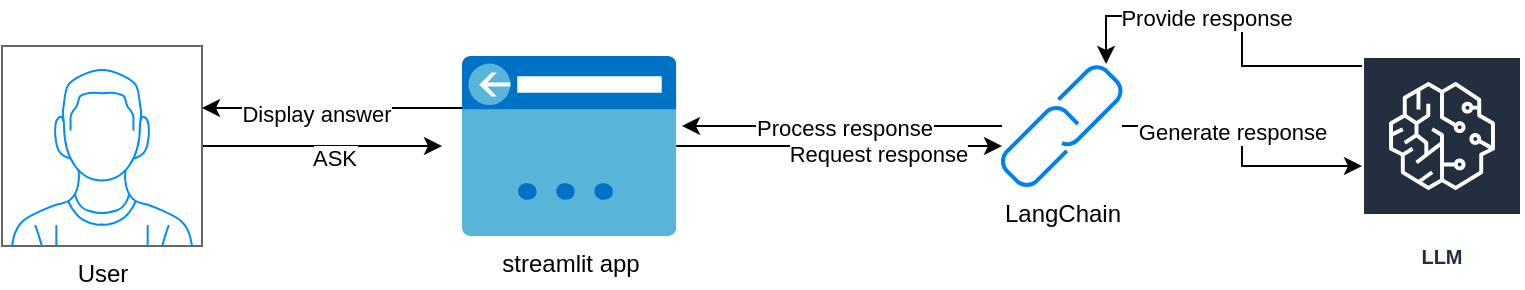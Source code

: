 <mxfile version="22.1.21" type="device">
  <diagram name="Page-1" id="v1jjAnlAyCYNUa65xsuZ">
    <mxGraphModel dx="880" dy="524" grid="1" gridSize="10" guides="1" tooltips="1" connect="1" arrows="1" fold="1" page="1" pageScale="1" pageWidth="827" pageHeight="1169" math="0" shadow="0">
      <root>
        <mxCell id="0" />
        <mxCell id="1" parent="0" />
        <mxCell id="sHygcORPj75g8tVaJS48-6" style="edgeStyle=orthogonalEdgeStyle;rounded=0;orthogonalLoop=1;jettySize=auto;html=1;" edge="1" parent="1" source="sHygcORPj75g8tVaJS48-1">
          <mxGeometry relative="1" as="geometry">
            <mxPoint x="280" y="240" as="targetPoint" />
          </mxGeometry>
        </mxCell>
        <mxCell id="sHygcORPj75g8tVaJS48-10" value="ASK" style="edgeLabel;html=1;align=center;verticalAlign=middle;resizable=0;points=[];" vertex="1" connectable="0" parent="sHygcORPj75g8tVaJS48-6">
          <mxGeometry x="0.103" y="-5" relative="1" as="geometry">
            <mxPoint as="offset" />
          </mxGeometry>
        </mxCell>
        <mxCell id="sHygcORPj75g8tVaJS48-1" value="User" style="verticalLabelPosition=bottom;shadow=0;dashed=0;align=center;html=1;verticalAlign=top;strokeWidth=1;shape=mxgraph.mockup.containers.userMale;strokeColor=#666666;strokeColor2=#008cff;" vertex="1" parent="1">
          <mxGeometry x="60" y="190" width="100" height="100" as="geometry" />
        </mxCell>
        <mxCell id="sHygcORPj75g8tVaJS48-13" style="edgeStyle=orthogonalEdgeStyle;rounded=0;orthogonalLoop=1;jettySize=auto;html=1;" edge="1" parent="1">
          <mxGeometry relative="1" as="geometry">
            <mxPoint x="290" y="221" as="sourcePoint" />
            <mxPoint x="160" y="221" as="targetPoint" />
          </mxGeometry>
        </mxCell>
        <mxCell id="sHygcORPj75g8tVaJS48-14" value="Display answer" style="edgeLabel;html=1;align=center;verticalAlign=middle;resizable=0;points=[];" vertex="1" connectable="0" parent="sHygcORPj75g8tVaJS48-13">
          <mxGeometry x="0.123" y="3" relative="1" as="geometry">
            <mxPoint as="offset" />
          </mxGeometry>
        </mxCell>
        <mxCell id="sHygcORPj75g8tVaJS48-5" value="streamlit app" style="image;sketch=0;aspect=fixed;html=1;points=[];align=center;fontSize=12;image=img/lib/mscae/ClassicIPAddress.svg;" vertex="1" parent="1">
          <mxGeometry x="290" y="195" width="107.14" height="90" as="geometry" />
        </mxCell>
        <mxCell id="sHygcORPj75g8tVaJS48-7" value="LLM" style="sketch=0;outlineConnect=0;fontColor=#232F3E;gradientColor=none;strokeColor=#ffffff;fillColor=#232F3E;dashed=0;verticalLabelPosition=middle;verticalAlign=bottom;align=center;html=1;whiteSpace=wrap;fontSize=10;fontStyle=1;spacing=3;shape=mxgraph.aws4.productIcon;prIcon=mxgraph.aws4.sagemaker;" vertex="1" parent="1">
          <mxGeometry x="740" y="195" width="80" height="110" as="geometry" />
        </mxCell>
        <mxCell id="sHygcORPj75g8tVaJS48-18" style="edgeStyle=orthogonalEdgeStyle;rounded=0;orthogonalLoop=1;jettySize=auto;html=1;" edge="1" parent="1" source="sHygcORPj75g8tVaJS48-15" target="sHygcORPj75g8tVaJS48-7">
          <mxGeometry relative="1" as="geometry" />
        </mxCell>
        <mxCell id="sHygcORPj75g8tVaJS48-19" value="Generate response" style="edgeLabel;html=1;align=center;verticalAlign=middle;resizable=0;points=[];" vertex="1" connectable="0" parent="sHygcORPj75g8tVaJS48-18">
          <mxGeometry x="-0.222" y="-3" relative="1" as="geometry">
            <mxPoint as="offset" />
          </mxGeometry>
        </mxCell>
        <mxCell id="sHygcORPj75g8tVaJS48-24" style="edgeStyle=orthogonalEdgeStyle;rounded=0;orthogonalLoop=1;jettySize=auto;html=1;" edge="1" parent="1" source="sHygcORPj75g8tVaJS48-15">
          <mxGeometry relative="1" as="geometry">
            <mxPoint x="400" y="230" as="targetPoint" />
          </mxGeometry>
        </mxCell>
        <mxCell id="sHygcORPj75g8tVaJS48-25" value="Process response" style="edgeLabel;html=1;align=center;verticalAlign=middle;resizable=0;points=[];" vertex="1" connectable="0" parent="sHygcORPj75g8tVaJS48-24">
          <mxGeometry x="-0.016" y="1" relative="1" as="geometry">
            <mxPoint as="offset" />
          </mxGeometry>
        </mxCell>
        <mxCell id="sHygcORPj75g8tVaJS48-15" value="LangChain" style="html=1;verticalLabelPosition=bottom;align=center;labelBackgroundColor=#ffffff;verticalAlign=top;strokeWidth=2;strokeColor=#0080F0;shadow=0;dashed=0;shape=mxgraph.ios7.icons.link;" vertex="1" parent="1">
          <mxGeometry x="560" y="200" width="60" height="60" as="geometry" />
        </mxCell>
        <mxCell id="sHygcORPj75g8tVaJS48-16" style="edgeStyle=orthogonalEdgeStyle;rounded=0;orthogonalLoop=1;jettySize=auto;html=1;entryX=0;entryY=0.667;entryDx=0;entryDy=0;entryPerimeter=0;" edge="1" parent="1" source="sHygcORPj75g8tVaJS48-5" target="sHygcORPj75g8tVaJS48-15">
          <mxGeometry relative="1" as="geometry" />
        </mxCell>
        <mxCell id="sHygcORPj75g8tVaJS48-17" value="Request response" style="edgeLabel;html=1;align=center;verticalAlign=middle;resizable=0;points=[];" vertex="1" connectable="0" parent="sHygcORPj75g8tVaJS48-16">
          <mxGeometry x="0.232" y="-4" relative="1" as="geometry">
            <mxPoint as="offset" />
          </mxGeometry>
        </mxCell>
        <mxCell id="sHygcORPj75g8tVaJS48-22" style="edgeStyle=orthogonalEdgeStyle;rounded=0;orthogonalLoop=1;jettySize=auto;html=1;entryX=0.867;entryY=-0.017;entryDx=0;entryDy=0;entryPerimeter=0;" edge="1" parent="1" source="sHygcORPj75g8tVaJS48-7" target="sHygcORPj75g8tVaJS48-15">
          <mxGeometry relative="1" as="geometry">
            <Array as="points">
              <mxPoint x="680" y="200" />
              <mxPoint x="680" y="175" />
              <mxPoint x="612" y="175" />
            </Array>
          </mxGeometry>
        </mxCell>
        <mxCell id="sHygcORPj75g8tVaJS48-23" value="Provide response" style="edgeLabel;html=1;align=center;verticalAlign=middle;resizable=0;points=[];" vertex="1" connectable="0" parent="sHygcORPj75g8tVaJS48-22">
          <mxGeometry x="0.164" y="1" relative="1" as="geometry">
            <mxPoint as="offset" />
          </mxGeometry>
        </mxCell>
      </root>
    </mxGraphModel>
  </diagram>
</mxfile>
